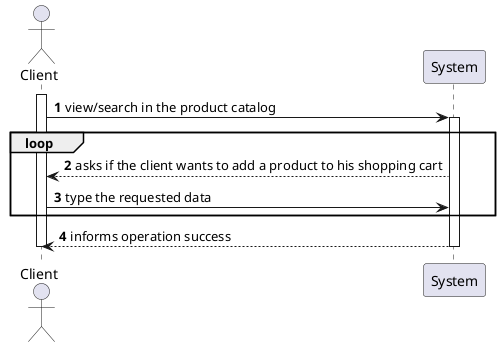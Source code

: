 @startuml
autonumber
actor "Client" as SC
participant "System" as UI

activate SC
SC -> UI : view/search in the product catalog
activate UI
loop
UI --> SC : asks if the client wants to add a product to his shopping cart
SC -> UI : type the requested data
end
UI --> SC : informs operation success
deactivate UI

deactivate SC
@enduml